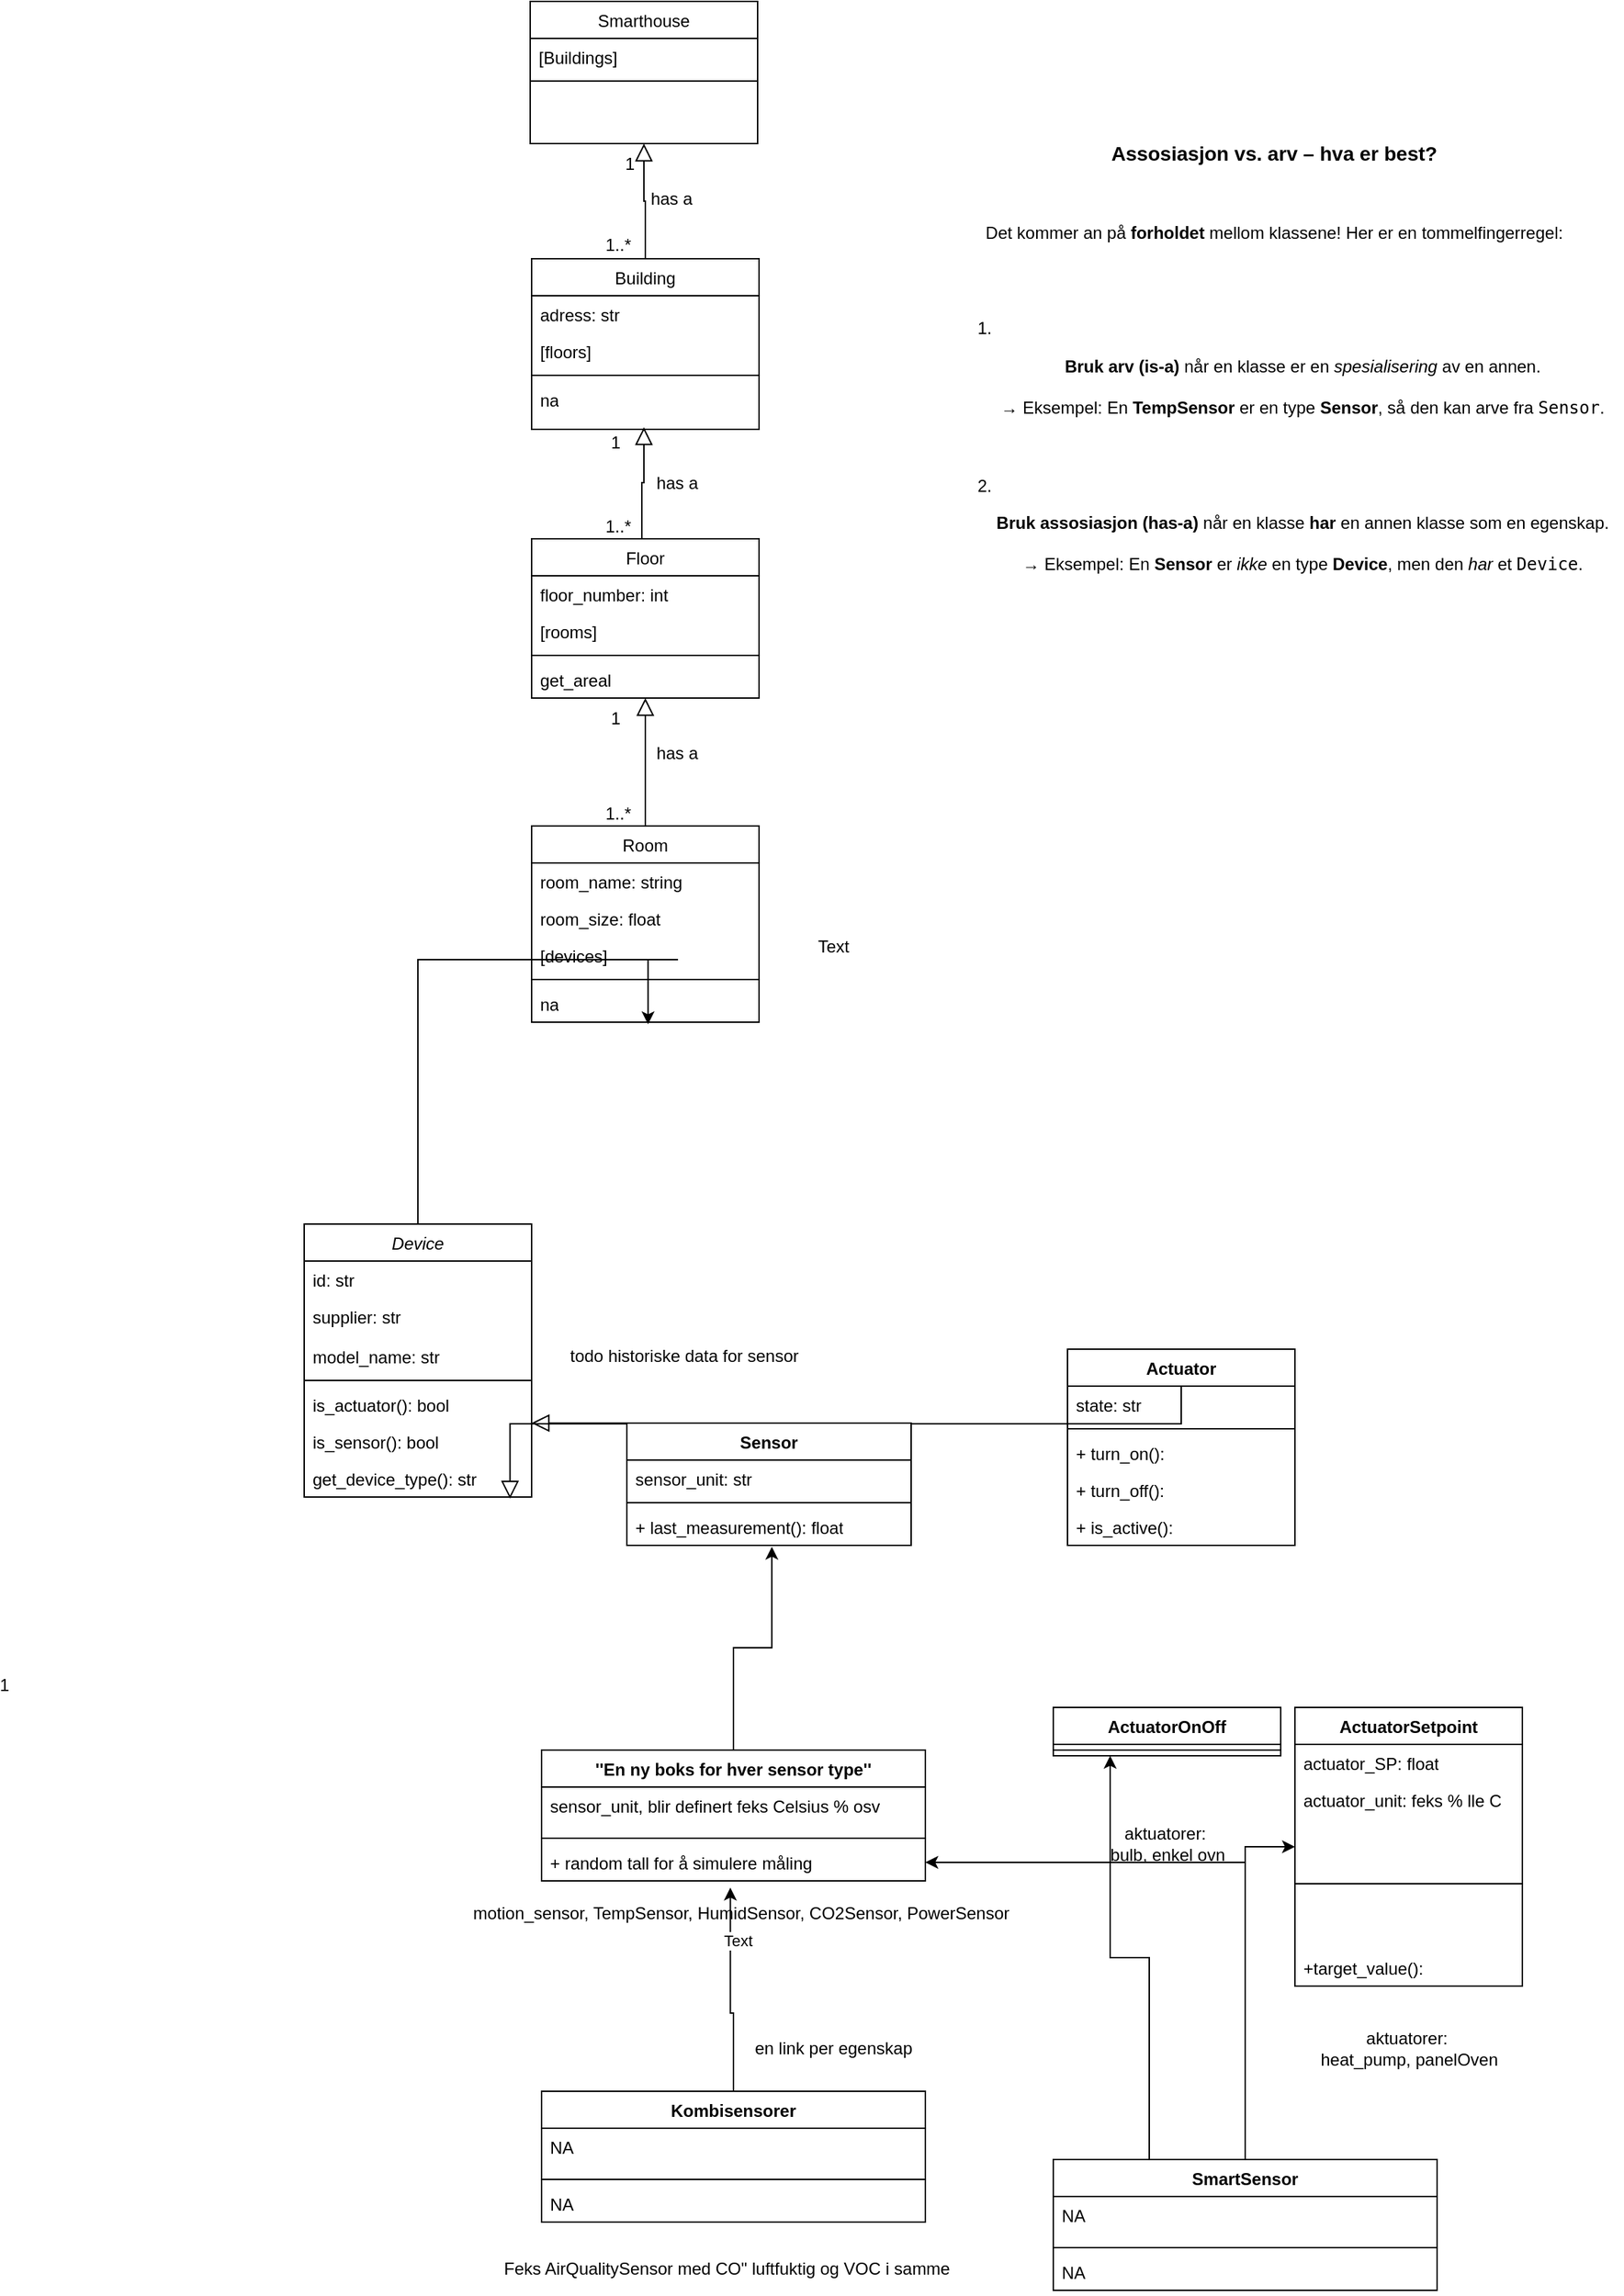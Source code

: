<mxfile version="26.1.0">
  <diagram id="C5RBs43oDa-KdzZeNtuy" name="Page-1">
    <mxGraphModel dx="2390" dy="2612" grid="1" gridSize="10" guides="1" tooltips="1" connect="1" arrows="1" fold="1" page="1" pageScale="1" pageWidth="827" pageHeight="1169" math="0" shadow="0">
      <root>
        <mxCell id="WIyWlLk6GJQsqaUBKTNV-0" />
        <mxCell id="WIyWlLk6GJQsqaUBKTNV-1" parent="WIyWlLk6GJQsqaUBKTNV-0" />
        <mxCell id="zkfFHV4jXpPFQw0GAbJ--0" value="Device" style="swimlane;fontStyle=2;align=center;verticalAlign=top;childLayout=stackLayout;horizontal=1;startSize=26;horizontalStack=0;resizeParent=1;resizeLast=0;collapsible=1;marginBottom=0;rounded=0;shadow=0;strokeWidth=1;" parent="WIyWlLk6GJQsqaUBKTNV-1" vertex="1">
          <mxGeometry x="640" y="-280" width="160" height="192" as="geometry">
            <mxRectangle x="230" y="140" width="160" height="26" as="alternateBounds" />
          </mxGeometry>
        </mxCell>
        <mxCell id="zkfFHV4jXpPFQw0GAbJ--1" value="id: str" style="text;align=left;verticalAlign=top;spacingLeft=4;spacingRight=4;overflow=hidden;rotatable=0;points=[[0,0.5],[1,0.5]];portConstraint=eastwest;" parent="zkfFHV4jXpPFQw0GAbJ--0" vertex="1">
          <mxGeometry y="26" width="160" height="26" as="geometry" />
        </mxCell>
        <mxCell id="zkfFHV4jXpPFQw0GAbJ--2" value="supplier: str&#xa;" style="text;align=left;verticalAlign=top;spacingLeft=4;spacingRight=4;overflow=hidden;rotatable=0;points=[[0,0.5],[1,0.5]];portConstraint=eastwest;rounded=0;shadow=0;html=0;" parent="zkfFHV4jXpPFQw0GAbJ--0" vertex="1">
          <mxGeometry y="52" width="160" height="28" as="geometry" />
        </mxCell>
        <mxCell id="zkfFHV4jXpPFQw0GAbJ--3" value="model_name: str" style="text;align=left;verticalAlign=top;spacingLeft=4;spacingRight=4;overflow=hidden;rotatable=0;points=[[0,0.5],[1,0.5]];portConstraint=eastwest;rounded=0;shadow=0;html=0;" parent="zkfFHV4jXpPFQw0GAbJ--0" vertex="1">
          <mxGeometry y="80" width="160" height="26" as="geometry" />
        </mxCell>
        <mxCell id="zkfFHV4jXpPFQw0GAbJ--4" value="" style="line;html=1;strokeWidth=1;align=left;verticalAlign=middle;spacingTop=-1;spacingLeft=3;spacingRight=3;rotatable=0;labelPosition=right;points=[];portConstraint=eastwest;" parent="zkfFHV4jXpPFQw0GAbJ--0" vertex="1">
          <mxGeometry y="106" width="160" height="8" as="geometry" />
        </mxCell>
        <mxCell id="zkfFHV4jXpPFQw0GAbJ--5" value="is_actuator(): bool" style="text;align=left;verticalAlign=top;spacingLeft=4;spacingRight=4;overflow=hidden;rotatable=0;points=[[0,0.5],[1,0.5]];portConstraint=eastwest;" parent="zkfFHV4jXpPFQw0GAbJ--0" vertex="1">
          <mxGeometry y="114" width="160" height="26" as="geometry" />
        </mxCell>
        <mxCell id="oj4y6Ip84oqnXmlfz5-U-12" value="is_sensor(): bool" style="text;align=left;verticalAlign=top;spacingLeft=4;spacingRight=4;overflow=hidden;rotatable=0;points=[[0,0.5],[1,0.5]];portConstraint=eastwest;" vertex="1" parent="zkfFHV4jXpPFQw0GAbJ--0">
          <mxGeometry y="140" width="160" height="26" as="geometry" />
        </mxCell>
        <mxCell id="oj4y6Ip84oqnXmlfz5-U-13" value="get_device_type(): str" style="text;align=left;verticalAlign=top;spacingLeft=4;spacingRight=4;overflow=hidden;rotatable=0;points=[[0,0.5],[1,0.5]];portConstraint=eastwest;" vertex="1" parent="zkfFHV4jXpPFQw0GAbJ--0">
          <mxGeometry y="166" width="160" height="26" as="geometry" />
        </mxCell>
        <mxCell id="zkfFHV4jXpPFQw0GAbJ--12" value="" style="endArrow=block;endSize=10;endFill=0;shadow=0;strokeWidth=1;rounded=0;curved=0;edgeStyle=elbowEdgeStyle;elbow=vertical;exitX=0.5;exitY=0;exitDx=0;exitDy=0;" parent="WIyWlLk6GJQsqaUBKTNV-1" source="oj4y6Ip84oqnXmlfz5-U-4" target="zkfFHV4jXpPFQw0GAbJ--0" edge="1">
          <mxGeometry width="160" relative="1" as="geometry">
            <mxPoint x="287" y="560" as="sourcePoint" />
            <mxPoint x="287" y="403" as="targetPoint" />
          </mxGeometry>
        </mxCell>
        <mxCell id="zkfFHV4jXpPFQw0GAbJ--16" value="" style="endArrow=block;endSize=10;endFill=0;shadow=0;strokeWidth=1;rounded=0;curved=0;edgeStyle=elbowEdgeStyle;elbow=vertical;exitX=0.5;exitY=0;exitDx=0;exitDy=0;entryX=0.905;entryY=1.045;entryDx=0;entryDy=0;entryPerimeter=0;" parent="WIyWlLk6GJQsqaUBKTNV-1" source="oj4y6Ip84oqnXmlfz5-U-8" target="oj4y6Ip84oqnXmlfz5-U-13" edge="1">
          <mxGeometry width="160" relative="1" as="geometry">
            <mxPoint x="497" y="560" as="sourcePoint" />
            <mxPoint x="447" y="460" as="targetPoint" />
          </mxGeometry>
        </mxCell>
        <mxCell id="oj4y6Ip84oqnXmlfz5-U-4" value="Sensor" style="swimlane;fontStyle=1;align=center;verticalAlign=top;childLayout=stackLayout;horizontal=1;startSize=26;horizontalStack=0;resizeParent=1;resizeParentMax=0;resizeLast=0;collapsible=1;marginBottom=0;whiteSpace=wrap;html=1;" vertex="1" parent="WIyWlLk6GJQsqaUBKTNV-1">
          <mxGeometry x="867" y="-140" width="200" height="86" as="geometry" />
        </mxCell>
        <mxCell id="oj4y6Ip84oqnXmlfz5-U-5" value="sensor_unit: str" style="text;strokeColor=none;fillColor=none;align=left;verticalAlign=top;spacingLeft=4;spacingRight=4;overflow=hidden;rotatable=0;points=[[0,0.5],[1,0.5]];portConstraint=eastwest;whiteSpace=wrap;html=1;" vertex="1" parent="oj4y6Ip84oqnXmlfz5-U-4">
          <mxGeometry y="26" width="200" height="26" as="geometry" />
        </mxCell>
        <mxCell id="oj4y6Ip84oqnXmlfz5-U-6" value="" style="line;strokeWidth=1;fillColor=none;align=left;verticalAlign=middle;spacingTop=-1;spacingLeft=3;spacingRight=3;rotatable=0;labelPosition=right;points=[];portConstraint=eastwest;strokeColor=inherit;" vertex="1" parent="oj4y6Ip84oqnXmlfz5-U-4">
          <mxGeometry y="52" width="200" height="8" as="geometry" />
        </mxCell>
        <mxCell id="oj4y6Ip84oqnXmlfz5-U-7" value="+ last_measurement(&lt;span style=&quot;background-color: transparent; color: light-dark(rgb(0, 0, 0), rgb(255, 255, 255));&quot;&gt;): float&lt;/span&gt;" style="text;strokeColor=none;fillColor=none;align=left;verticalAlign=top;spacingLeft=4;spacingRight=4;overflow=hidden;rotatable=0;points=[[0,0.5],[1,0.5]];portConstraint=eastwest;whiteSpace=wrap;html=1;" vertex="1" parent="oj4y6Ip84oqnXmlfz5-U-4">
          <mxGeometry y="60" width="200" height="26" as="geometry" />
        </mxCell>
        <mxCell id="oj4y6Ip84oqnXmlfz5-U-8" value="Actuator" style="swimlane;fontStyle=1;align=center;verticalAlign=top;childLayout=stackLayout;horizontal=1;startSize=26;horizontalStack=0;resizeParent=1;resizeParentMax=0;resizeLast=0;collapsible=1;marginBottom=0;whiteSpace=wrap;html=1;" vertex="1" parent="WIyWlLk6GJQsqaUBKTNV-1">
          <mxGeometry x="1177" y="-192" width="160" height="138" as="geometry" />
        </mxCell>
        <mxCell id="oj4y6Ip84oqnXmlfz5-U-9" value="state: str" style="text;strokeColor=none;fillColor=none;align=left;verticalAlign=top;spacingLeft=4;spacingRight=4;overflow=hidden;rotatable=0;points=[[0,0.5],[1,0.5]];portConstraint=eastwest;whiteSpace=wrap;html=1;" vertex="1" parent="oj4y6Ip84oqnXmlfz5-U-8">
          <mxGeometry y="26" width="160" height="26" as="geometry" />
        </mxCell>
        <mxCell id="oj4y6Ip84oqnXmlfz5-U-10" value="" style="line;strokeWidth=1;fillColor=none;align=left;verticalAlign=middle;spacingTop=-1;spacingLeft=3;spacingRight=3;rotatable=0;labelPosition=right;points=[];portConstraint=eastwest;strokeColor=inherit;" vertex="1" parent="oj4y6Ip84oqnXmlfz5-U-8">
          <mxGeometry y="52" width="160" height="8" as="geometry" />
        </mxCell>
        <mxCell id="oj4y6Ip84oqnXmlfz5-U-11" value="+ turn_on():&amp;nbsp;" style="text;strokeColor=none;fillColor=none;align=left;verticalAlign=top;spacingLeft=4;spacingRight=4;overflow=hidden;rotatable=0;points=[[0,0.5],[1,0.5]];portConstraint=eastwest;whiteSpace=wrap;html=1;" vertex="1" parent="oj4y6Ip84oqnXmlfz5-U-8">
          <mxGeometry y="60" width="160" height="26" as="geometry" />
        </mxCell>
        <mxCell id="oj4y6Ip84oqnXmlfz5-U-25" value="+ turn_off():&amp;nbsp;" style="text;strokeColor=none;fillColor=none;align=left;verticalAlign=top;spacingLeft=4;spacingRight=4;overflow=hidden;rotatable=0;points=[[0,0.5],[1,0.5]];portConstraint=eastwest;whiteSpace=wrap;html=1;" vertex="1" parent="oj4y6Ip84oqnXmlfz5-U-8">
          <mxGeometry y="86" width="160" height="26" as="geometry" />
        </mxCell>
        <mxCell id="oj4y6Ip84oqnXmlfz5-U-26" value="+ is_active():&amp;nbsp;" style="text;strokeColor=none;fillColor=none;align=left;verticalAlign=top;spacingLeft=4;spacingRight=4;overflow=hidden;rotatable=0;points=[[0,0.5],[1,0.5]];portConstraint=eastwest;whiteSpace=wrap;html=1;" vertex="1" parent="oj4y6Ip84oqnXmlfz5-U-8">
          <mxGeometry y="112" width="160" height="26" as="geometry" />
        </mxCell>
        <mxCell id="oj4y6Ip84oqnXmlfz5-U-14" value="&#39;&#39;En ny boks for hver sensor type&#39;&#39;" style="swimlane;fontStyle=1;align=center;verticalAlign=top;childLayout=stackLayout;horizontal=1;startSize=26;horizontalStack=0;resizeParent=1;resizeParentMax=0;resizeLast=0;collapsible=1;marginBottom=0;whiteSpace=wrap;html=1;" vertex="1" parent="WIyWlLk6GJQsqaUBKTNV-1">
          <mxGeometry x="807" y="90" width="270" height="92" as="geometry" />
        </mxCell>
        <mxCell id="oj4y6Ip84oqnXmlfz5-U-15" value="sensor_unit, blir definert feks Celsius % osv" style="text;strokeColor=none;fillColor=none;align=left;verticalAlign=top;spacingLeft=4;spacingRight=4;overflow=hidden;rotatable=0;points=[[0,0.5],[1,0.5]];portConstraint=eastwest;whiteSpace=wrap;html=1;" vertex="1" parent="oj4y6Ip84oqnXmlfz5-U-14">
          <mxGeometry y="26" width="270" height="32" as="geometry" />
        </mxCell>
        <mxCell id="oj4y6Ip84oqnXmlfz5-U-16" value="" style="line;strokeWidth=1;fillColor=none;align=left;verticalAlign=middle;spacingTop=-1;spacingLeft=3;spacingRight=3;rotatable=0;labelPosition=right;points=[];portConstraint=eastwest;strokeColor=inherit;" vertex="1" parent="oj4y6Ip84oqnXmlfz5-U-14">
          <mxGeometry y="58" width="270" height="8" as="geometry" />
        </mxCell>
        <mxCell id="oj4y6Ip84oqnXmlfz5-U-18" value="+ random tall for å simulere måling" style="text;strokeColor=none;fillColor=none;align=left;verticalAlign=top;spacingLeft=4;spacingRight=4;overflow=hidden;rotatable=0;points=[[0,0.5],[1,0.5]];portConstraint=eastwest;whiteSpace=wrap;html=1;" vertex="1" parent="oj4y6Ip84oqnXmlfz5-U-14">
          <mxGeometry y="66" width="270" height="26" as="geometry" />
        </mxCell>
        <mxCell id="oj4y6Ip84oqnXmlfz5-U-19" style="edgeStyle=orthogonalEdgeStyle;rounded=0;orthogonalLoop=1;jettySize=auto;html=1;entryX=0.51;entryY=1.038;entryDx=0;entryDy=0;entryPerimeter=0;" edge="1" parent="WIyWlLk6GJQsqaUBKTNV-1" source="oj4y6Ip84oqnXmlfz5-U-14" target="oj4y6Ip84oqnXmlfz5-U-7">
          <mxGeometry relative="1" as="geometry" />
        </mxCell>
        <mxCell id="oj4y6Ip84oqnXmlfz5-U-24" value="motion_sensor, TempSensor, HumidSensor, CO2Sensor, PowerSensor" style="text;html=1;align=center;verticalAlign=middle;resizable=0;points=[];autosize=1;strokeColor=none;fillColor=none;" vertex="1" parent="WIyWlLk6GJQsqaUBKTNV-1">
          <mxGeometry x="747" y="190" width="400" height="30" as="geometry" />
        </mxCell>
        <mxCell id="oj4y6Ip84oqnXmlfz5-U-27" value="Building" style="swimlane;fontStyle=0;align=center;verticalAlign=top;childLayout=stackLayout;horizontal=1;startSize=26;horizontalStack=0;resizeParent=1;resizeLast=0;collapsible=1;marginBottom=0;rounded=0;shadow=0;strokeWidth=1;" vertex="1" parent="WIyWlLk6GJQsqaUBKTNV-1">
          <mxGeometry x="800" y="-959" width="160" height="120" as="geometry">
            <mxRectangle x="550" y="140" width="160" height="26" as="alternateBounds" />
          </mxGeometry>
        </mxCell>
        <mxCell id="oj4y6Ip84oqnXmlfz5-U-36" value="adress: str" style="text;strokeColor=none;fillColor=none;align=left;verticalAlign=top;spacingLeft=4;spacingRight=4;overflow=hidden;rotatable=0;points=[[0,0.5],[1,0.5]];portConstraint=eastwest;whiteSpace=wrap;html=1;" vertex="1" parent="oj4y6Ip84oqnXmlfz5-U-27">
          <mxGeometry y="26" width="160" height="26" as="geometry" />
        </mxCell>
        <mxCell id="oj4y6Ip84oqnXmlfz5-U-117" value="[floors]" style="text;strokeColor=none;fillColor=none;align=left;verticalAlign=top;spacingLeft=4;spacingRight=4;overflow=hidden;rotatable=0;points=[[0,0.5],[1,0.5]];portConstraint=eastwest;whiteSpace=wrap;html=1;" vertex="1" parent="oj4y6Ip84oqnXmlfz5-U-27">
          <mxGeometry y="52" width="160" height="26" as="geometry" />
        </mxCell>
        <mxCell id="oj4y6Ip84oqnXmlfz5-U-33" value="" style="line;html=1;strokeWidth=1;align=left;verticalAlign=middle;spacingTop=-1;spacingLeft=3;spacingRight=3;rotatable=0;labelPosition=right;points=[];portConstraint=eastwest;" vertex="1" parent="oj4y6Ip84oqnXmlfz5-U-27">
          <mxGeometry y="78" width="160" height="8" as="geometry" />
        </mxCell>
        <mxCell id="oj4y6Ip84oqnXmlfz5-U-37" value="na" style="text;strokeColor=none;fillColor=none;align=left;verticalAlign=top;spacingLeft=4;spacingRight=4;overflow=hidden;rotatable=0;points=[[0,0.5],[1,0.5]];portConstraint=eastwest;whiteSpace=wrap;html=1;" vertex="1" parent="oj4y6Ip84oqnXmlfz5-U-27">
          <mxGeometry y="86" width="160" height="34" as="geometry" />
        </mxCell>
        <mxCell id="oj4y6Ip84oqnXmlfz5-U-38" value="Floor" style="swimlane;fontStyle=0;align=center;verticalAlign=top;childLayout=stackLayout;horizontal=1;startSize=26;horizontalStack=0;resizeParent=1;resizeLast=0;collapsible=1;marginBottom=0;rounded=0;shadow=0;strokeWidth=1;" vertex="1" parent="WIyWlLk6GJQsqaUBKTNV-1">
          <mxGeometry x="800" y="-762" width="160" height="112" as="geometry">
            <mxRectangle x="550" y="140" width="160" height="26" as="alternateBounds" />
          </mxGeometry>
        </mxCell>
        <mxCell id="oj4y6Ip84oqnXmlfz5-U-49" value="floor_number: int" style="text;strokeColor=none;fillColor=none;align=left;verticalAlign=top;spacingLeft=4;spacingRight=4;overflow=hidden;rotatable=0;points=[[0,0.5],[1,0.5]];portConstraint=eastwest;whiteSpace=wrap;html=1;" vertex="1" parent="oj4y6Ip84oqnXmlfz5-U-38">
          <mxGeometry y="26" width="160" height="26" as="geometry" />
        </mxCell>
        <mxCell id="oj4y6Ip84oqnXmlfz5-U-118" value="[rooms]" style="text;strokeColor=none;fillColor=none;align=left;verticalAlign=top;spacingLeft=4;spacingRight=4;overflow=hidden;rotatable=0;points=[[0,0.5],[1,0.5]];portConstraint=eastwest;whiteSpace=wrap;html=1;" vertex="1" parent="oj4y6Ip84oqnXmlfz5-U-38">
          <mxGeometry y="52" width="160" height="26" as="geometry" />
        </mxCell>
        <mxCell id="oj4y6Ip84oqnXmlfz5-U-40" value="" style="line;html=1;strokeWidth=1;align=left;verticalAlign=middle;spacingTop=-1;spacingLeft=3;spacingRight=3;rotatable=0;labelPosition=right;points=[];portConstraint=eastwest;" vertex="1" parent="oj4y6Ip84oqnXmlfz5-U-38">
          <mxGeometry y="78" width="160" height="8" as="geometry" />
        </mxCell>
        <mxCell id="oj4y6Ip84oqnXmlfz5-U-41" value="get_areal" style="text;strokeColor=none;fillColor=none;align=left;verticalAlign=top;spacingLeft=4;spacingRight=4;overflow=hidden;rotatable=0;points=[[0,0.5],[1,0.5]];portConstraint=eastwest;whiteSpace=wrap;html=1;" vertex="1" parent="oj4y6Ip84oqnXmlfz5-U-38">
          <mxGeometry y="86" width="160" height="26" as="geometry" />
        </mxCell>
        <mxCell id="oj4y6Ip84oqnXmlfz5-U-42" value="Room" style="swimlane;fontStyle=0;align=center;verticalAlign=top;childLayout=stackLayout;horizontal=1;startSize=26;horizontalStack=0;resizeParent=1;resizeLast=0;collapsible=1;marginBottom=0;rounded=0;shadow=0;strokeWidth=1;" vertex="1" parent="WIyWlLk6GJQsqaUBKTNV-1">
          <mxGeometry x="800" y="-560" width="160" height="138" as="geometry">
            <mxRectangle x="550" y="140" width="160" height="26" as="alternateBounds" />
          </mxGeometry>
        </mxCell>
        <mxCell id="oj4y6Ip84oqnXmlfz5-U-43" value="room_name: string" style="text;strokeColor=none;fillColor=none;align=left;verticalAlign=top;spacingLeft=4;spacingRight=4;overflow=hidden;rotatable=0;points=[[0,0.5],[1,0.5]];portConstraint=eastwest;whiteSpace=wrap;html=1;" vertex="1" parent="oj4y6Ip84oqnXmlfz5-U-42">
          <mxGeometry y="26" width="160" height="26" as="geometry" />
        </mxCell>
        <mxCell id="oj4y6Ip84oqnXmlfz5-U-50" value="room_size: float" style="text;strokeColor=none;fillColor=none;align=left;verticalAlign=top;spacingLeft=4;spacingRight=4;overflow=hidden;rotatable=0;points=[[0,0.5],[1,0.5]];portConstraint=eastwest;whiteSpace=wrap;html=1;" vertex="1" parent="oj4y6Ip84oqnXmlfz5-U-42">
          <mxGeometry y="52" width="160" height="26" as="geometry" />
        </mxCell>
        <mxCell id="oj4y6Ip84oqnXmlfz5-U-119" value="[devices]" style="text;strokeColor=none;fillColor=none;align=left;verticalAlign=top;spacingLeft=4;spacingRight=4;overflow=hidden;rotatable=0;points=[[0,0.5],[1,0.5]];portConstraint=eastwest;whiteSpace=wrap;html=1;" vertex="1" parent="oj4y6Ip84oqnXmlfz5-U-42">
          <mxGeometry y="78" width="160" height="26" as="geometry" />
        </mxCell>
        <mxCell id="oj4y6Ip84oqnXmlfz5-U-44" value="" style="line;html=1;strokeWidth=1;align=left;verticalAlign=middle;spacingTop=-1;spacingLeft=3;spacingRight=3;rotatable=0;labelPosition=right;points=[];portConstraint=eastwest;" vertex="1" parent="oj4y6Ip84oqnXmlfz5-U-42">
          <mxGeometry y="104" width="160" height="8" as="geometry" />
        </mxCell>
        <mxCell id="oj4y6Ip84oqnXmlfz5-U-45" value="na" style="text;strokeColor=none;fillColor=none;align=left;verticalAlign=top;spacingLeft=4;spacingRight=4;overflow=hidden;rotatable=0;points=[[0,0.5],[1,0.5]];portConstraint=eastwest;whiteSpace=wrap;html=1;" vertex="1" parent="oj4y6Ip84oqnXmlfz5-U-42">
          <mxGeometry y="112" width="160" height="26" as="geometry" />
        </mxCell>
        <mxCell id="oj4y6Ip84oqnXmlfz5-U-53" value="" style="endArrow=block;endSize=10;endFill=0;shadow=0;strokeWidth=1;rounded=0;curved=0;edgeStyle=elbowEdgeStyle;elbow=vertical;entryX=0.509;entryY=0.955;entryDx=0;entryDy=0;entryPerimeter=0;exitX=0.5;exitY=0;exitDx=0;exitDy=0;" edge="1" parent="WIyWlLk6GJQsqaUBKTNV-1">
          <mxGeometry width="160" relative="1" as="geometry">
            <mxPoint x="877.56" y="-762" as="sourcePoint" />
            <mxPoint x="879.0" y="-840.53" as="targetPoint" />
          </mxGeometry>
        </mxCell>
        <mxCell id="oj4y6Ip84oqnXmlfz5-U-54" value="" style="endArrow=block;endSize=10;endFill=0;shadow=0;strokeWidth=1;rounded=0;curved=0;edgeStyle=elbowEdgeStyle;elbow=vertical;exitX=0.5;exitY=0;exitDx=0;exitDy=0;" edge="1" parent="WIyWlLk6GJQsqaUBKTNV-1" source="oj4y6Ip84oqnXmlfz5-U-42">
          <mxGeometry width="160" relative="1" as="geometry">
            <mxPoint x="905" y="-764" as="sourcePoint" />
            <mxPoint x="880" y="-650" as="targetPoint" />
          </mxGeometry>
        </mxCell>
        <mxCell id="oj4y6Ip84oqnXmlfz5-U-56" value="1" style="resizable=0;align=right;verticalAlign=bottom;labelBackgroundColor=none;fontSize=12;" connectable="0" vertex="1" parent="WIyWlLk6GJQsqaUBKTNV-1">
          <mxGeometry x="1020" y="-584" as="geometry">
            <mxPoint x="-156" y="-237" as="offset" />
          </mxGeometry>
        </mxCell>
        <mxCell id="oj4y6Ip84oqnXmlfz5-U-57" value="has a" style="text;html=1;resizable=0;points=[];;align=center;verticalAlign=middle;labelBackgroundColor=none;rounded=0;shadow=0;strokeWidth=1;fontSize=12;" vertex="1" connectable="0" parent="WIyWlLk6GJQsqaUBKTNV-1">
          <mxGeometry x="933" y="-660" as="geometry">
            <mxPoint x="-35" y="-341" as="offset" />
          </mxGeometry>
        </mxCell>
        <mxCell id="oj4y6Ip84oqnXmlfz5-U-60" value="1..*" style="resizable=0;align=left;verticalAlign=bottom;labelBackgroundColor=none;fontSize=12;" connectable="0" vertex="1" parent="WIyWlLk6GJQsqaUBKTNV-1">
          <mxGeometry x="850" y="-762" as="geometry" />
        </mxCell>
        <mxCell id="oj4y6Ip84oqnXmlfz5-U-61" value="1..*" style="resizable=0;align=left;verticalAlign=bottom;labelBackgroundColor=none;fontSize=12;" connectable="0" vertex="1" parent="WIyWlLk6GJQsqaUBKTNV-1">
          <mxGeometry x="850" y="-560" as="geometry" />
        </mxCell>
        <mxCell id="oj4y6Ip84oqnXmlfz5-U-62" value="1" style="resizable=0;align=right;verticalAlign=bottom;labelBackgroundColor=none;fontSize=12;" connectable="0" vertex="1" parent="WIyWlLk6GJQsqaUBKTNV-1">
          <mxGeometry x="590" y="290" as="geometry">
            <mxPoint x="-156" y="-237" as="offset" />
          </mxGeometry>
        </mxCell>
        <mxCell id="oj4y6Ip84oqnXmlfz5-U-71" value="&lt;div&gt;todo historiske data for sensor&lt;/div&gt;&lt;div&gt;&lt;br&gt;&lt;/div&gt;" style="text;html=1;align=center;verticalAlign=middle;resizable=0;points=[];autosize=1;strokeColor=none;fillColor=none;" vertex="1" parent="WIyWlLk6GJQsqaUBKTNV-1">
          <mxGeometry x="817" y="-200" width="180" height="40" as="geometry" />
        </mxCell>
        <mxCell id="oj4y6Ip84oqnXmlfz5-U-78" value="ActuatorOnOff" style="swimlane;fontStyle=1;align=center;verticalAlign=top;childLayout=stackLayout;horizontal=1;startSize=26;horizontalStack=0;resizeParent=1;resizeParentMax=0;resizeLast=0;collapsible=1;marginBottom=0;whiteSpace=wrap;html=1;" vertex="1" parent="WIyWlLk6GJQsqaUBKTNV-1">
          <mxGeometry x="1167" y="60" width="160" height="34" as="geometry" />
        </mxCell>
        <mxCell id="oj4y6Ip84oqnXmlfz5-U-80" value="" style="line;strokeWidth=1;fillColor=none;align=left;verticalAlign=middle;spacingTop=-1;spacingLeft=3;spacingRight=3;rotatable=0;labelPosition=right;points=[];portConstraint=eastwest;strokeColor=inherit;" vertex="1" parent="oj4y6Ip84oqnXmlfz5-U-78">
          <mxGeometry y="26" width="160" height="8" as="geometry" />
        </mxCell>
        <mxCell id="oj4y6Ip84oqnXmlfz5-U-89" value="aktuatorer:&amp;nbsp;&lt;div&gt;bulb, enkel ovn&lt;/div&gt;" style="text;html=1;align=center;verticalAlign=middle;resizable=0;points=[];autosize=1;strokeColor=none;fillColor=none;" vertex="1" parent="WIyWlLk6GJQsqaUBKTNV-1">
          <mxGeometry x="1197" y="136" width="100" height="40" as="geometry" />
        </mxCell>
        <mxCell id="oj4y6Ip84oqnXmlfz5-U-90" value="ActuatorSetpoint" style="swimlane;fontStyle=1;align=center;verticalAlign=top;childLayout=stackLayout;horizontal=1;startSize=26;horizontalStack=0;resizeParent=1;resizeParentMax=0;resizeLast=0;collapsible=1;marginBottom=0;whiteSpace=wrap;html=1;" vertex="1" parent="WIyWlLk6GJQsqaUBKTNV-1">
          <mxGeometry x="1337" y="60" width="160" height="196" as="geometry" />
        </mxCell>
        <mxCell id="oj4y6Ip84oqnXmlfz5-U-94" value="actuator_SP: float" style="text;strokeColor=none;fillColor=none;align=left;verticalAlign=top;spacingLeft=4;spacingRight=4;overflow=hidden;rotatable=0;points=[[0,0.5],[1,0.5]];portConstraint=eastwest;whiteSpace=wrap;html=1;" vertex="1" parent="oj4y6Ip84oqnXmlfz5-U-90">
          <mxGeometry y="26" width="160" height="26" as="geometry" />
        </mxCell>
        <mxCell id="oj4y6Ip84oqnXmlfz5-U-95" value="actuator_unit: feks % lle C" style="text;strokeColor=none;fillColor=none;align=left;verticalAlign=top;spacingLeft=4;spacingRight=4;overflow=hidden;rotatable=0;points=[[0,0.5],[1,0.5]];portConstraint=eastwest;whiteSpace=wrap;html=1;" vertex="1" parent="oj4y6Ip84oqnXmlfz5-U-90">
          <mxGeometry y="52" width="160" height="26" as="geometry" />
        </mxCell>
        <mxCell id="oj4y6Ip84oqnXmlfz5-U-92" value="" style="line;strokeWidth=1;fillColor=none;align=left;verticalAlign=middle;spacingTop=-1;spacingLeft=3;spacingRight=3;rotatable=0;labelPosition=right;points=[];portConstraint=eastwest;strokeColor=inherit;" vertex="1" parent="oj4y6Ip84oqnXmlfz5-U-90">
          <mxGeometry y="78" width="160" height="92" as="geometry" />
        </mxCell>
        <mxCell id="oj4y6Ip84oqnXmlfz5-U-97" value="+target_value():" style="text;strokeColor=none;fillColor=none;align=left;verticalAlign=top;spacingLeft=4;spacingRight=4;overflow=hidden;rotatable=0;points=[[0,0.5],[1,0.5]];portConstraint=eastwest;whiteSpace=wrap;html=1;" vertex="1" parent="oj4y6Ip84oqnXmlfz5-U-90">
          <mxGeometry y="170" width="160" height="26" as="geometry" />
        </mxCell>
        <mxCell id="oj4y6Ip84oqnXmlfz5-U-98" value="aktuatorer:&amp;nbsp;&lt;div&gt;heat_pump, panelOven&lt;/div&gt;" style="text;html=1;align=center;verticalAlign=middle;resizable=0;points=[];autosize=1;strokeColor=none;fillColor=none;" vertex="1" parent="WIyWlLk6GJQsqaUBKTNV-1">
          <mxGeometry x="1342" y="280" width="150" height="40" as="geometry" />
        </mxCell>
        <mxCell id="oj4y6Ip84oqnXmlfz5-U-99" value="Kombisensorer" style="swimlane;fontStyle=1;align=center;verticalAlign=top;childLayout=stackLayout;horizontal=1;startSize=26;horizontalStack=0;resizeParent=1;resizeParentMax=0;resizeLast=0;collapsible=1;marginBottom=0;whiteSpace=wrap;html=1;" vertex="1" parent="WIyWlLk6GJQsqaUBKTNV-1">
          <mxGeometry x="807" y="330" width="270" height="92" as="geometry" />
        </mxCell>
        <mxCell id="oj4y6Ip84oqnXmlfz5-U-100" value="NA" style="text;strokeColor=none;fillColor=none;align=left;verticalAlign=top;spacingLeft=4;spacingRight=4;overflow=hidden;rotatable=0;points=[[0,0.5],[1,0.5]];portConstraint=eastwest;whiteSpace=wrap;html=1;" vertex="1" parent="oj4y6Ip84oqnXmlfz5-U-99">
          <mxGeometry y="26" width="270" height="32" as="geometry" />
        </mxCell>
        <mxCell id="oj4y6Ip84oqnXmlfz5-U-101" value="" style="line;strokeWidth=1;fillColor=none;align=left;verticalAlign=middle;spacingTop=-1;spacingLeft=3;spacingRight=3;rotatable=0;labelPosition=right;points=[];portConstraint=eastwest;strokeColor=inherit;" vertex="1" parent="oj4y6Ip84oqnXmlfz5-U-99">
          <mxGeometry y="58" width="270" height="8" as="geometry" />
        </mxCell>
        <mxCell id="oj4y6Ip84oqnXmlfz5-U-102" value="NA" style="text;strokeColor=none;fillColor=none;align=left;verticalAlign=top;spacingLeft=4;spacingRight=4;overflow=hidden;rotatable=0;points=[[0,0.5],[1,0.5]];portConstraint=eastwest;whiteSpace=wrap;html=1;" vertex="1" parent="oj4y6Ip84oqnXmlfz5-U-99">
          <mxGeometry y="66" width="270" height="26" as="geometry" />
        </mxCell>
        <mxCell id="oj4y6Ip84oqnXmlfz5-U-103" style="edgeStyle=orthogonalEdgeStyle;rounded=0;orthogonalLoop=1;jettySize=auto;html=1;entryX=0.482;entryY=-0.107;entryDx=0;entryDy=0;entryPerimeter=0;" edge="1" parent="WIyWlLk6GJQsqaUBKTNV-1" source="oj4y6Ip84oqnXmlfz5-U-99" target="oj4y6Ip84oqnXmlfz5-U-24">
          <mxGeometry relative="1" as="geometry" />
        </mxCell>
        <mxCell id="oj4y6Ip84oqnXmlfz5-U-114" value="Text" style="edgeLabel;html=1;align=center;verticalAlign=middle;resizable=0;points=[];" vertex="1" connectable="0" parent="oj4y6Ip84oqnXmlfz5-U-103">
          <mxGeometry x="0.491" y="-5" relative="1" as="geometry">
            <mxPoint as="offset" />
          </mxGeometry>
        </mxCell>
        <mxCell id="oj4y6Ip84oqnXmlfz5-U-104" value="Feks AirQualitySensor med CO&quot; luftfuktig og VOC i samme" style="text;html=1;align=center;verticalAlign=middle;resizable=0;points=[];autosize=1;strokeColor=none;fillColor=none;" vertex="1" parent="WIyWlLk6GJQsqaUBKTNV-1">
          <mxGeometry x="767" y="440" width="340" height="30" as="geometry" />
        </mxCell>
        <mxCell id="oj4y6Ip84oqnXmlfz5-U-105" value="en link per egenskap" style="text;html=1;align=center;verticalAlign=middle;resizable=0;points=[];autosize=1;strokeColor=none;fillColor=none;" vertex="1" parent="WIyWlLk6GJQsqaUBKTNV-1">
          <mxGeometry x="947" y="285" width="130" height="30" as="geometry" />
        </mxCell>
        <mxCell id="oj4y6Ip84oqnXmlfz5-U-110" style="edgeStyle=orthogonalEdgeStyle;rounded=0;orthogonalLoop=1;jettySize=auto;html=1;entryX=1;entryY=0.5;entryDx=0;entryDy=0;" edge="1" parent="WIyWlLk6GJQsqaUBKTNV-1" source="oj4y6Ip84oqnXmlfz5-U-106" target="oj4y6Ip84oqnXmlfz5-U-18">
          <mxGeometry relative="1" as="geometry" />
        </mxCell>
        <mxCell id="oj4y6Ip84oqnXmlfz5-U-111" style="edgeStyle=orthogonalEdgeStyle;rounded=0;orthogonalLoop=1;jettySize=auto;html=1;exitX=0.5;exitY=0;exitDx=0;exitDy=0;entryX=0;entryY=0.5;entryDx=0;entryDy=0;" edge="1" parent="WIyWlLk6GJQsqaUBKTNV-1" source="oj4y6Ip84oqnXmlfz5-U-106" target="oj4y6Ip84oqnXmlfz5-U-90">
          <mxGeometry relative="1" as="geometry" />
        </mxCell>
        <mxCell id="oj4y6Ip84oqnXmlfz5-U-112" style="edgeStyle=orthogonalEdgeStyle;rounded=0;orthogonalLoop=1;jettySize=auto;html=1;exitX=0.25;exitY=0;exitDx=0;exitDy=0;entryX=0.25;entryY=1;entryDx=0;entryDy=0;" edge="1" parent="WIyWlLk6GJQsqaUBKTNV-1" source="oj4y6Ip84oqnXmlfz5-U-106" target="oj4y6Ip84oqnXmlfz5-U-78">
          <mxGeometry relative="1" as="geometry" />
        </mxCell>
        <mxCell id="oj4y6Ip84oqnXmlfz5-U-106" value="SmartSensor" style="swimlane;fontStyle=1;align=center;verticalAlign=top;childLayout=stackLayout;horizontal=1;startSize=26;horizontalStack=0;resizeParent=1;resizeParentMax=0;resizeLast=0;collapsible=1;marginBottom=0;whiteSpace=wrap;html=1;" vertex="1" parent="WIyWlLk6GJQsqaUBKTNV-1">
          <mxGeometry x="1167" y="378" width="270" height="92" as="geometry" />
        </mxCell>
        <mxCell id="oj4y6Ip84oqnXmlfz5-U-107" value="NA" style="text;strokeColor=none;fillColor=none;align=left;verticalAlign=top;spacingLeft=4;spacingRight=4;overflow=hidden;rotatable=0;points=[[0,0.5],[1,0.5]];portConstraint=eastwest;whiteSpace=wrap;html=1;" vertex="1" parent="oj4y6Ip84oqnXmlfz5-U-106">
          <mxGeometry y="26" width="270" height="32" as="geometry" />
        </mxCell>
        <mxCell id="oj4y6Ip84oqnXmlfz5-U-108" value="" style="line;strokeWidth=1;fillColor=none;align=left;verticalAlign=middle;spacingTop=-1;spacingLeft=3;spacingRight=3;rotatable=0;labelPosition=right;points=[];portConstraint=eastwest;strokeColor=inherit;" vertex="1" parent="oj4y6Ip84oqnXmlfz5-U-106">
          <mxGeometry y="58" width="270" height="8" as="geometry" />
        </mxCell>
        <mxCell id="oj4y6Ip84oqnXmlfz5-U-109" value="NA" style="text;strokeColor=none;fillColor=none;align=left;verticalAlign=top;spacingLeft=4;spacingRight=4;overflow=hidden;rotatable=0;points=[[0,0.5],[1,0.5]];portConstraint=eastwest;whiteSpace=wrap;html=1;" vertex="1" parent="oj4y6Ip84oqnXmlfz5-U-106">
          <mxGeometry y="66" width="270" height="26" as="geometry" />
        </mxCell>
        <mxCell id="oj4y6Ip84oqnXmlfz5-U-113" style="edgeStyle=orthogonalEdgeStyle;rounded=0;orthogonalLoop=1;jettySize=auto;html=1;exitX=0.5;exitY=0;exitDx=0;exitDy=0;entryX=0.512;entryY=1.056;entryDx=0;entryDy=0;entryPerimeter=0;" edge="1" parent="WIyWlLk6GJQsqaUBKTNV-1" source="zkfFHV4jXpPFQw0GAbJ--0" target="oj4y6Ip84oqnXmlfz5-U-45">
          <mxGeometry relative="1" as="geometry">
            <Array as="points">
              <mxPoint x="903" y="-466" />
              <mxPoint x="905" y="-466" />
            </Array>
          </mxGeometry>
        </mxCell>
        <mxCell id="oj4y6Ip84oqnXmlfz5-U-116" value="&lt;h3 data-end=&quot;44&quot; data-start=&quot;0&quot;&gt;&lt;strong data-end=&quot;42&quot; data-start=&quot;4&quot;&gt;Assosiasjon vs. arv – hva er best?&lt;/strong&gt;&lt;/h3&gt;&lt;br/&gt;&lt;p data-end=&quot;123&quot; data-start=&quot;45&quot;&gt;Det kommer an på &lt;strong data-end=&quot;75&quot; data-start=&quot;62&quot;&gt;forholdet&lt;/strong&gt; mellom klassene! Her er en tommelfingerregel:&lt;/p&gt;&lt;br/&gt;&lt;ol data-end=&quot;465&quot; data-start=&quot;125&quot;&gt;&lt;br/&gt;&lt;li data-end=&quot;287&quot; data-start=&quot;125&quot;&gt;&lt;br/&gt;&lt;p data-end=&quot;287&quot; data-start=&quot;128&quot;&gt;&lt;strong data-end=&quot;147&quot; data-start=&quot;128&quot;&gt;Bruk arv (is-a)&lt;/strong&gt; når en klasse er en &lt;em data-end=&quot;184&quot; data-start=&quot;168&quot;&gt;spesialisering&lt;/em&gt; av en annen.&lt;br data-end=&quot;200&quot; data-start=&quot;197&quot;&gt;&lt;br/&gt;→ Eksempel: En &lt;strong data-end=&quot;232&quot; data-start=&quot;218&quot;&gt;TempSensor&lt;/strong&gt; er en type &lt;strong data-end=&quot;254&quot; data-start=&quot;244&quot;&gt;Sensor&lt;/strong&gt;, så den kan arve fra &lt;code data-end=&quot;284&quot; data-start=&quot;276&quot;&gt;Sensor&lt;/code&gt;.&lt;/p&gt;&lt;br/&gt;&lt;/li&gt;&lt;br/&gt;&lt;li data-end=&quot;465&quot; data-start=&quot;289&quot;&gt;&lt;br/&gt;&lt;p data-end=&quot;465&quot; data-start=&quot;292&quot;&gt;&lt;strong data-end=&quot;320&quot; data-start=&quot;292&quot;&gt;Bruk assosiasjon (has-a)&lt;/strong&gt; når en klasse &lt;strong data-end=&quot;342&quot; data-start=&quot;335&quot;&gt;har&lt;/strong&gt; en annen klasse som en egenskap.&lt;br data-end=&quot;378&quot; data-start=&quot;375&quot;&gt;&lt;br/&gt;→ Eksempel: En &lt;strong data-end=&quot;406&quot; data-start=&quot;396&quot;&gt;Sensor&lt;/strong&gt; er &lt;em data-end=&quot;416&quot; data-start=&quot;410&quot;&gt;ikke&lt;/em&gt; en type &lt;strong data-end=&quot;435&quot; data-start=&quot;425&quot;&gt;Device&lt;/strong&gt;, men den &lt;em data-end=&quot;450&quot; data-start=&quot;445&quot;&gt;har&lt;/em&gt; et &lt;code data-end=&quot;462&quot; data-start=&quot;454&quot;&gt;Device&lt;/code&gt;.&lt;/p&gt;&lt;br/&gt;&lt;/li&gt;&lt;br/&gt;&lt;/ol&gt;" style="text;html=1;align=center;verticalAlign=middle;resizable=0;points=[];autosize=1;strokeColor=none;fillColor=none;" vertex="1" parent="WIyWlLk6GJQsqaUBKTNV-1">
          <mxGeometry x="1077" y="-1060" width="490" height="380" as="geometry" />
        </mxCell>
        <mxCell id="oj4y6Ip84oqnXmlfz5-U-120" value="Text" style="text;html=1;align=center;verticalAlign=middle;resizable=0;points=[];autosize=1;strokeColor=none;fillColor=none;" vertex="1" parent="WIyWlLk6GJQsqaUBKTNV-1">
          <mxGeometry x="987" y="-490" width="50" height="30" as="geometry" />
        </mxCell>
        <mxCell id="oj4y6Ip84oqnXmlfz5-U-121" value="Smarthouse" style="swimlane;fontStyle=0;align=center;verticalAlign=top;childLayout=stackLayout;horizontal=1;startSize=26;horizontalStack=0;resizeParent=1;resizeLast=0;collapsible=1;marginBottom=0;rounded=0;shadow=0;strokeWidth=1;" vertex="1" parent="WIyWlLk6GJQsqaUBKTNV-1">
          <mxGeometry x="799" y="-1140" width="160" height="100" as="geometry">
            <mxRectangle x="550" y="140" width="160" height="26" as="alternateBounds" />
          </mxGeometry>
        </mxCell>
        <mxCell id="oj4y6Ip84oqnXmlfz5-U-123" value="[Buildings]" style="text;strokeColor=none;fillColor=none;align=left;verticalAlign=top;spacingLeft=4;spacingRight=4;overflow=hidden;rotatable=0;points=[[0,0.5],[1,0.5]];portConstraint=eastwest;whiteSpace=wrap;html=1;" vertex="1" parent="oj4y6Ip84oqnXmlfz5-U-121">
          <mxGeometry y="26" width="160" height="26" as="geometry" />
        </mxCell>
        <mxCell id="oj4y6Ip84oqnXmlfz5-U-124" value="" style="line;html=1;strokeWidth=1;align=left;verticalAlign=middle;spacingTop=-1;spacingLeft=3;spacingRight=3;rotatable=0;labelPosition=right;points=[];portConstraint=eastwest;" vertex="1" parent="oj4y6Ip84oqnXmlfz5-U-121">
          <mxGeometry y="52" width="160" height="8" as="geometry" />
        </mxCell>
        <mxCell id="oj4y6Ip84oqnXmlfz5-U-126" value="" style="endArrow=block;endSize=10;endFill=0;shadow=0;strokeWidth=1;rounded=0;curved=0;edgeStyle=elbowEdgeStyle;elbow=vertical;exitX=0.5;exitY=0;exitDx=0;exitDy=0;entryX=0.5;entryY=1;entryDx=0;entryDy=0;" edge="1" parent="WIyWlLk6GJQsqaUBKTNV-1" source="oj4y6Ip84oqnXmlfz5-U-27" target="oj4y6Ip84oqnXmlfz5-U-121">
          <mxGeometry width="160" relative="1" as="geometry">
            <mxPoint x="905" y="-934" as="sourcePoint" />
            <mxPoint x="907" y="-974" as="targetPoint" />
          </mxGeometry>
        </mxCell>
        <mxCell id="oj4y6Ip84oqnXmlfz5-U-127" value="1" style="resizable=0;align=right;verticalAlign=bottom;labelBackgroundColor=none;fontSize=12;" connectable="0" vertex="1" parent="WIyWlLk6GJQsqaUBKTNV-1">
          <mxGeometry x="1030" y="-780" as="geometry">
            <mxPoint x="-156" y="-237" as="offset" />
          </mxGeometry>
        </mxCell>
        <mxCell id="oj4y6Ip84oqnXmlfz5-U-129" value="has a" style="text;html=1;resizable=0;points=[];;align=center;verticalAlign=middle;labelBackgroundColor=none;rounded=0;shadow=0;strokeWidth=1;fontSize=12;" vertex="1" connectable="0" parent="WIyWlLk6GJQsqaUBKTNV-1">
          <mxGeometry x="937" y="-460" as="geometry">
            <mxPoint x="-35" y="-341" as="offset" />
          </mxGeometry>
        </mxCell>
        <mxCell id="oj4y6Ip84oqnXmlfz5-U-130" value="1..*" style="resizable=0;align=left;verticalAlign=bottom;labelBackgroundColor=none;fontSize=12;" connectable="0" vertex="1" parent="WIyWlLk6GJQsqaUBKTNV-1">
          <mxGeometry x="850" y="-960" as="geometry" />
        </mxCell>
        <mxCell id="oj4y6Ip84oqnXmlfz5-U-131" value="1" style="resizable=0;align=right;verticalAlign=bottom;labelBackgroundColor=none;fontSize=12;" connectable="0" vertex="1" parent="WIyWlLk6GJQsqaUBKTNV-1">
          <mxGeometry x="1020" y="-390" as="geometry">
            <mxPoint x="-156" y="-237" as="offset" />
          </mxGeometry>
        </mxCell>
        <mxCell id="oj4y6Ip84oqnXmlfz5-U-132" value="has a" style="text;html=1;resizable=0;points=[];;align=center;verticalAlign=middle;labelBackgroundColor=none;rounded=0;shadow=0;strokeWidth=1;fontSize=12;" vertex="1" connectable="0" parent="WIyWlLk6GJQsqaUBKTNV-1">
          <mxGeometry x="937" y="-270" as="geometry">
            <mxPoint x="-35" y="-341" as="offset" />
          </mxGeometry>
        </mxCell>
      </root>
    </mxGraphModel>
  </diagram>
</mxfile>
